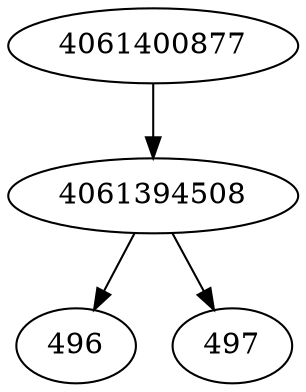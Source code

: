 strict digraph  {
496;
497;
4061394508;
4061400877;
4061394508 -> 496;
4061394508 -> 497;
4061400877 -> 4061394508;
}
